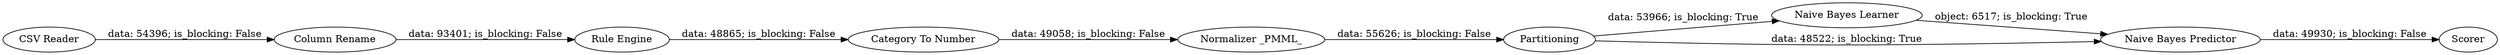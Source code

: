 digraph {
	"3779857057669057538_1" [label="CSV Reader"]
	"3779857057669057538_10" [label=Scorer]
	"3779857057669057538_3" [label="Category To Number"]
	"3779857057669057538_7" [label="Rule Engine"]
	"3779857057669057538_6" [label="Normalizer _PMML_"]
	"3779857057669057538_4" [label=Partitioning]
	"3779857057669057538_8" [label="Naive Bayes Learner"]
	"3779857057669057538_9" [label="Naive Bayes Predictor"]
	"3779857057669057538_2" [label="Column Rename"]
	"3779857057669057538_8" -> "3779857057669057538_9" [label="object: 6517; is_blocking: True"]
	"3779857057669057538_4" -> "3779857057669057538_8" [label="data: 53966; is_blocking: True"]
	"3779857057669057538_4" -> "3779857057669057538_9" [label="data: 48522; is_blocking: True"]
	"3779857057669057538_1" -> "3779857057669057538_2" [label="data: 54396; is_blocking: False"]
	"3779857057669057538_3" -> "3779857057669057538_6" [label="data: 49058; is_blocking: False"]
	"3779857057669057538_9" -> "3779857057669057538_10" [label="data: 49930; is_blocking: False"]
	"3779857057669057538_2" -> "3779857057669057538_7" [label="data: 93401; is_blocking: False"]
	"3779857057669057538_6" -> "3779857057669057538_4" [label="data: 55626; is_blocking: False"]
	"3779857057669057538_7" -> "3779857057669057538_3" [label="data: 48865; is_blocking: False"]
	rankdir=LR
}
